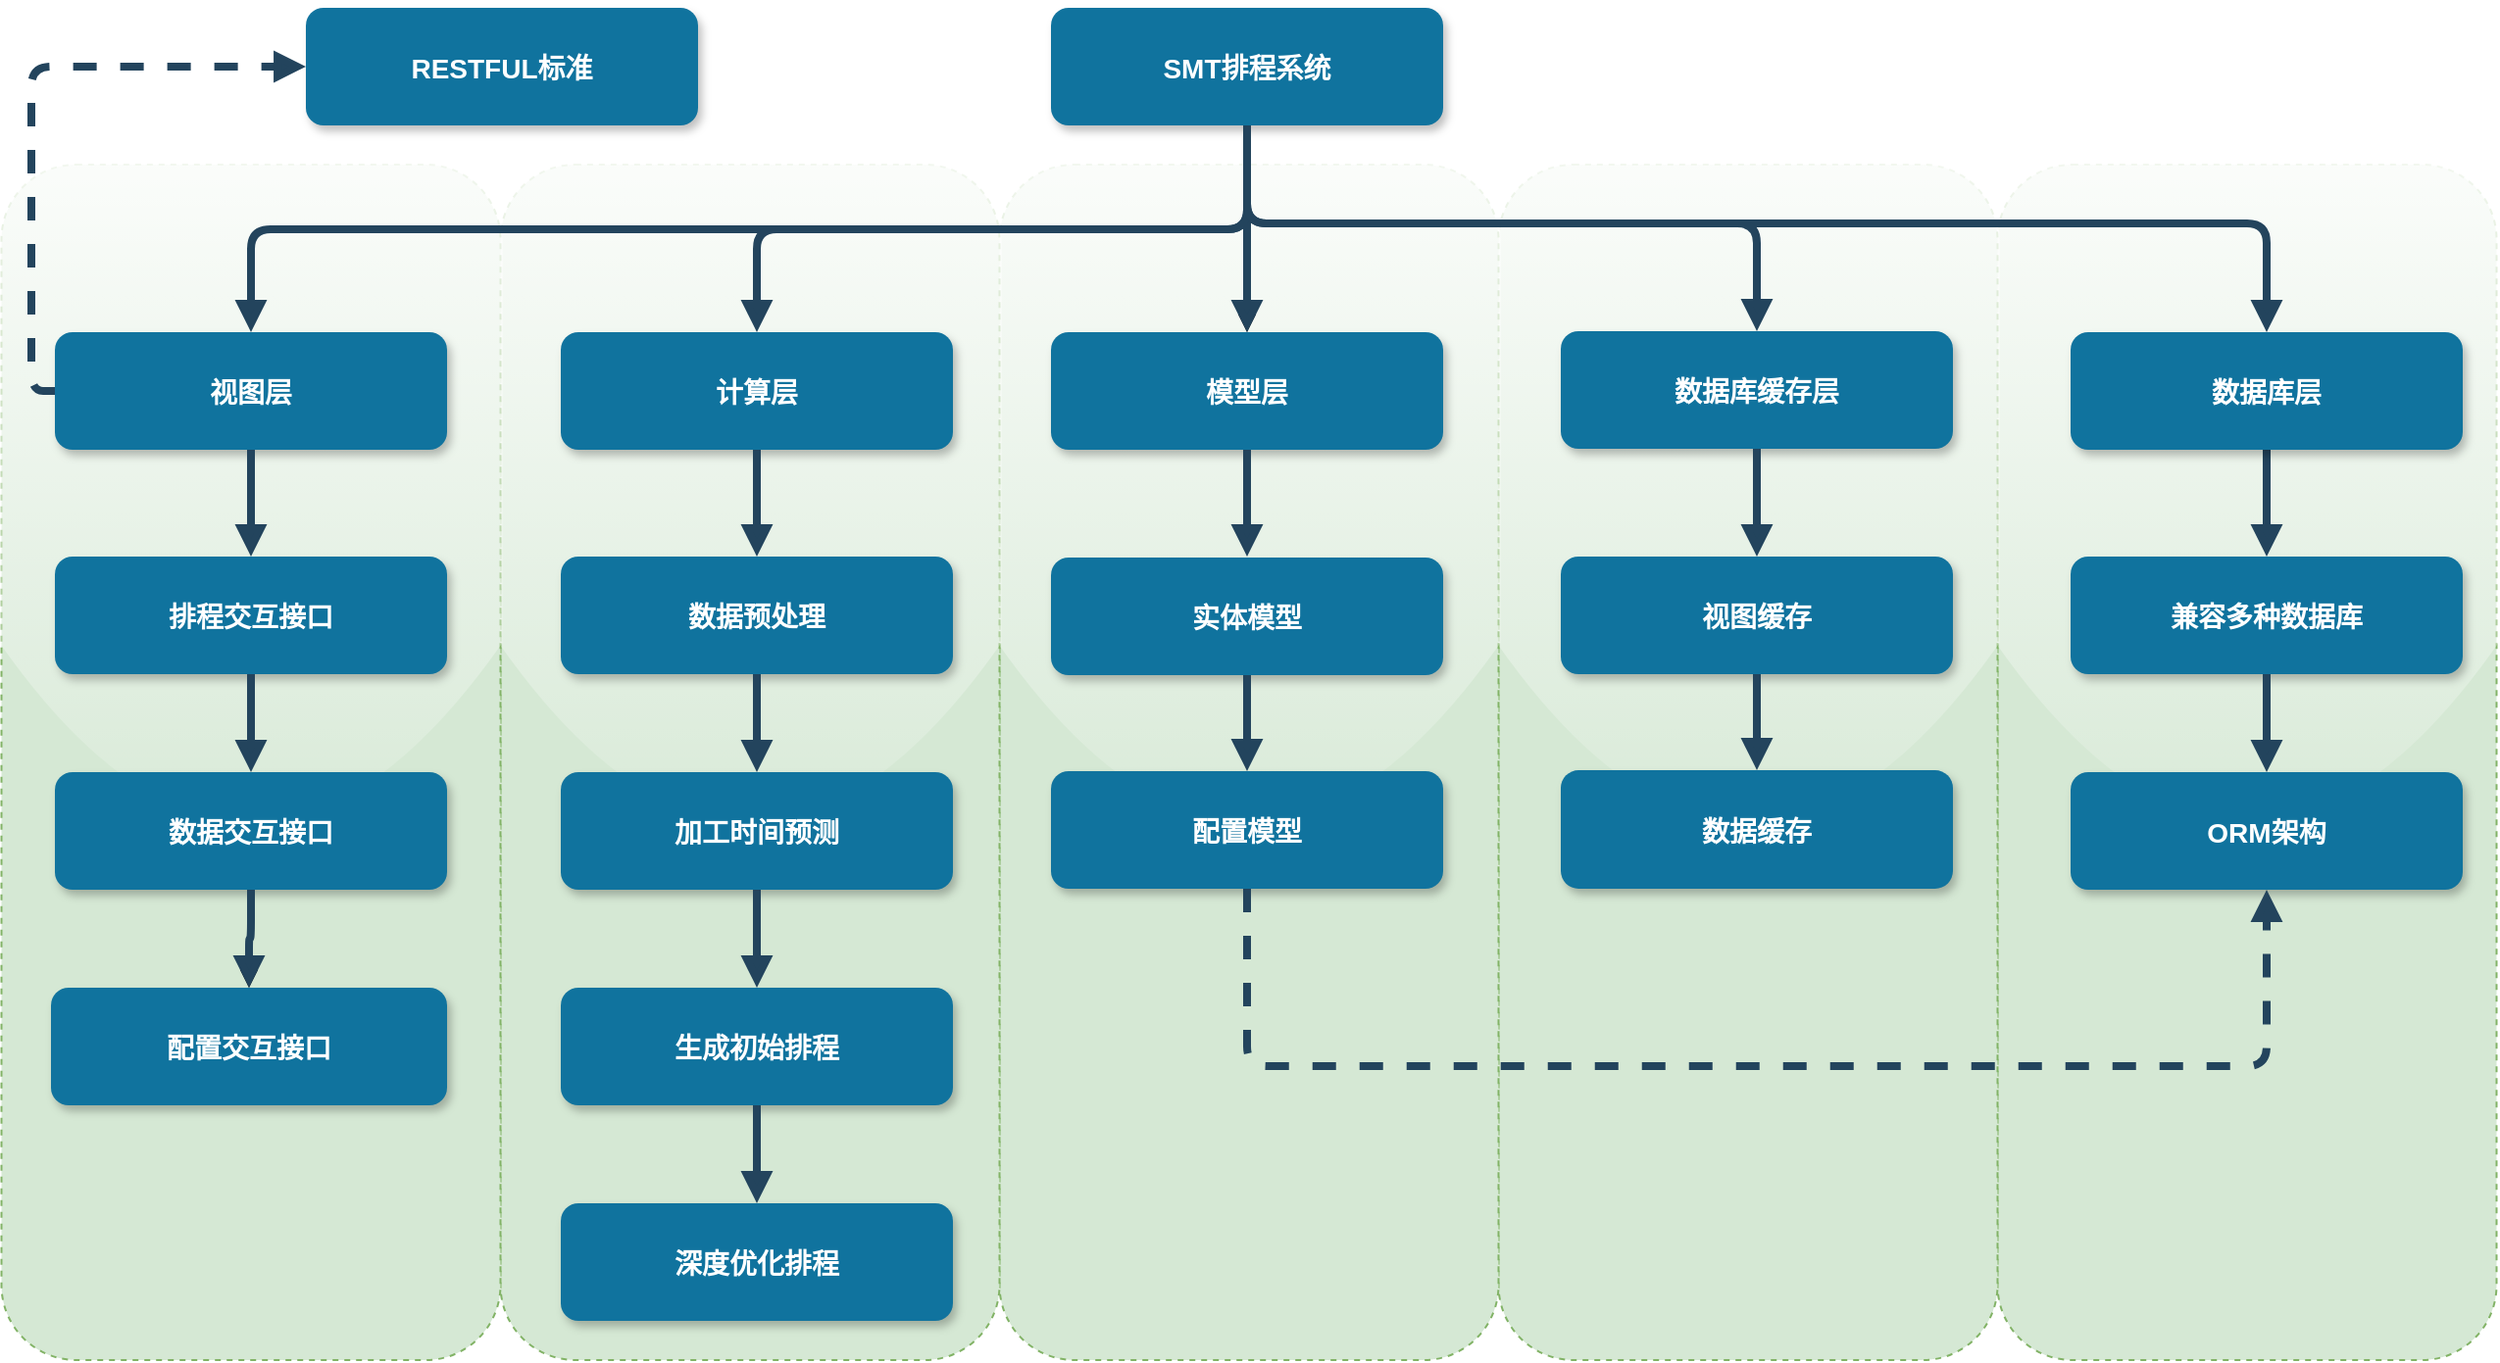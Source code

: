 <mxfile version="16.6.5" type="github">
  <diagram name="Page-1" id="97916047-d0de-89f5-080d-49f4d83e522f">
    <mxGraphModel dx="1730" dy="947" grid="1" gridSize="10" guides="1" tooltips="1" connect="1" arrows="1" fold="1" page="1" pageScale="1.5" pageWidth="1169" pageHeight="827" background="none" math="0" shadow="0">
      <root>
        <mxCell id="0" />
        <mxCell id="1" parent="0" />
        <mxCell id="m55bq4Gwwuvth0uvntmI-77" value="" style="rounded=1;whiteSpace=wrap;html=1;fillColor=#d5e8d4;strokeColor=#82b366;glass=1;shadow=0;sketch=0;dashed=1;" vertex="1" parent="1">
          <mxGeometry x="1292.75" y="370" width="254.5" height="610" as="geometry" />
        </mxCell>
        <mxCell id="m55bq4Gwwuvth0uvntmI-76" value="" style="rounded=1;whiteSpace=wrap;html=1;fillColor=#d5e8d4;strokeColor=#82b366;glass=1;shadow=0;sketch=0;dashed=1;" vertex="1" parent="1">
          <mxGeometry x="1038.25" y="370" width="254.5" height="610" as="geometry" />
        </mxCell>
        <mxCell id="m55bq4Gwwuvth0uvntmI-75" value="" style="rounded=1;whiteSpace=wrap;html=1;fillColor=#d5e8d4;strokeColor=#82b366;glass=1;shadow=0;sketch=0;dashed=1;" vertex="1" parent="1">
          <mxGeometry x="783.75" y="370" width="254.5" height="610" as="geometry" />
        </mxCell>
        <mxCell id="m55bq4Gwwuvth0uvntmI-74" value="" style="rounded=1;whiteSpace=wrap;html=1;fillColor=#d5e8d4;strokeColor=#82b366;glass=1;shadow=0;sketch=0;dashed=1;" vertex="1" parent="1">
          <mxGeometry x="529.25" y="370" width="254.5" height="610" as="geometry" />
        </mxCell>
        <mxCell id="m55bq4Gwwuvth0uvntmI-73" value="" style="rounded=1;whiteSpace=wrap;html=1;fillColor=#d5e8d4;strokeColor=#82b366;glass=1;shadow=0;sketch=0;dashed=1;" vertex="1" parent="1">
          <mxGeometry x="274.75" y="370" width="254.5" height="610" as="geometry" />
        </mxCell>
        <mxCell id="m55bq4Gwwuvth0uvntmI-55" value="" style="edgeStyle=orthogonalEdgeStyle;rounded=0;orthogonalLoop=1;jettySize=auto;html=1;" edge="1" parent="1" source="2" target="5">
          <mxGeometry relative="1" as="geometry" />
        </mxCell>
        <mxCell id="2" value="SMT排程系统" style="rounded=1;fillColor=#10739E;strokeColor=none;shadow=1;gradientColor=none;fontStyle=1;fontColor=#FFFFFF;fontSize=14;" parent="1" vertex="1">
          <mxGeometry x="810" y="290" width="200" height="60" as="geometry" />
        </mxCell>
        <mxCell id="4" value="视图层" style="rounded=1;fillColor=#10739E;strokeColor=none;shadow=1;gradientColor=none;fontStyle=1;fontColor=#FFFFFF;fontSize=14;" parent="1" vertex="1">
          <mxGeometry x="302" y="455.5" width="200" height="60" as="geometry" />
        </mxCell>
        <mxCell id="5" value="模型层" style="rounded=1;fillColor=#10739E;strokeColor=none;shadow=1;gradientColor=none;fontStyle=1;fontColor=#FFFFFF;fontSize=14;" parent="1" vertex="1">
          <mxGeometry x="810" y="455.5" width="200" height="60" as="geometry" />
        </mxCell>
        <mxCell id="6" value="计算层" style="rounded=1;fillColor=#10739E;strokeColor=none;shadow=1;gradientColor=none;fontStyle=1;fontColor=#FFFFFF;fontSize=14;" parent="1" vertex="1">
          <mxGeometry x="560" y="455.5" width="200" height="60" as="geometry" />
        </mxCell>
        <mxCell id="7" value="RESTFUL标准" style="rounded=1;fillColor=#10739E;strokeColor=none;shadow=1;gradientColor=none;fontStyle=1;fontColor=#FFFFFF;fontSize=14;" parent="1" vertex="1">
          <mxGeometry x="430" y="290" width="200" height="60" as="geometry" />
        </mxCell>
        <mxCell id="8" value="排程交互接口" style="rounded=1;fillColor=#10739E;strokeColor=none;shadow=1;gradientColor=none;fontStyle=1;fontColor=#FFFFFF;fontSize=14;" parent="1" vertex="1">
          <mxGeometry x="302" y="570" width="200" height="60" as="geometry" />
        </mxCell>
        <mxCell id="m55bq4Gwwuvth0uvntmI-64" value="" style="edgeStyle=orthogonalEdgeStyle;rounded=0;orthogonalLoop=1;jettySize=auto;html=1;" edge="1" parent="1" source="9" target="10">
          <mxGeometry relative="1" as="geometry" />
        </mxCell>
        <mxCell id="9" value="数据交互接口" style="rounded=1;fillColor=#10739E;strokeColor=none;shadow=1;gradientColor=none;fontStyle=1;fontColor=#FFFFFF;fontSize=14;" parent="1" vertex="1">
          <mxGeometry x="302" y="680" width="200" height="60" as="geometry" />
        </mxCell>
        <mxCell id="10" value="配置交互接口" style="rounded=1;fillColor=#10739E;strokeColor=none;shadow=1;gradientColor=none;fontStyle=1;fontColor=#FFFFFF;fontSize=14;" parent="1" vertex="1">
          <mxGeometry x="300" y="790" width="202" height="60" as="geometry" />
        </mxCell>
        <mxCell id="13" value="实体模型" style="rounded=1;fillColor=#10739E;strokeColor=none;shadow=1;gradientColor=none;fontStyle=1;fontColor=#FFFFFF;fontSize=14;" parent="1" vertex="1">
          <mxGeometry x="810" y="570.5" width="200" height="60" as="geometry" />
        </mxCell>
        <mxCell id="14" value="配置模型" style="rounded=1;fillColor=#10739E;strokeColor=none;shadow=1;gradientColor=none;fontStyle=1;fontColor=#FFFFFF;fontSize=14;" parent="1" vertex="1">
          <mxGeometry x="810" y="679.5" width="200" height="60" as="geometry" />
        </mxCell>
        <mxCell id="18" value="数据库缓存层" style="rounded=1;fillColor=#10739E;strokeColor=none;shadow=1;gradientColor=none;fontStyle=1;fontColor=#FFFFFF;fontSize=14;" parent="1" vertex="1">
          <mxGeometry x="1070" y="455" width="200" height="60" as="geometry" />
        </mxCell>
        <mxCell id="19" value="数据预处理" style="rounded=1;fillColor=#10739E;strokeColor=none;shadow=1;gradientColor=none;fontStyle=1;fontColor=#FFFFFF;fontSize=14;" parent="1" vertex="1">
          <mxGeometry x="560" y="570" width="200" height="60" as="geometry" />
        </mxCell>
        <mxCell id="20" value="加工时间预测" style="rounded=1;fillColor=#10739E;strokeColor=none;shadow=1;gradientColor=none;fontStyle=1;fontColor=#FFFFFF;fontSize=14;" parent="1" vertex="1">
          <mxGeometry x="560" y="680" width="200" height="60" as="geometry" />
        </mxCell>
        <mxCell id="21" value="生成初始排程" style="rounded=1;fillColor=#10739E;strokeColor=none;shadow=1;gradientColor=none;fontStyle=1;fontColor=#FFFFFF;fontSize=14;" parent="1" vertex="1">
          <mxGeometry x="560" y="790" width="200" height="60" as="geometry" />
        </mxCell>
        <mxCell id="22" value="深度优化排程" style="rounded=1;fillColor=#10739E;strokeColor=none;shadow=1;gradientColor=none;fontStyle=1;fontColor=#FFFFFF;fontSize=14;" parent="1" vertex="1">
          <mxGeometry x="560" y="900" width="200" height="60" as="geometry" />
        </mxCell>
        <mxCell id="23" value="视图缓存" style="rounded=1;fillColor=#10739E;strokeColor=none;shadow=1;gradientColor=none;fontStyle=1;fontColor=#FFFFFF;fontSize=14;" parent="1" vertex="1">
          <mxGeometry x="1070" y="570" width="200" height="60" as="geometry" />
        </mxCell>
        <mxCell id="24" value="兼容多种数据库" style="rounded=1;fillColor=#10739E;strokeColor=none;shadow=1;gradientColor=none;fontStyle=1;fontColor=#FFFFFF;fontSize=14;" parent="1" vertex="1">
          <mxGeometry x="1330" y="570" width="200" height="60" as="geometry" />
        </mxCell>
        <mxCell id="25" value="数据缓存" style="rounded=1;fillColor=#10739E;strokeColor=none;shadow=1;gradientColor=none;fontStyle=1;fontColor=#FFFFFF;fontSize=14;" parent="1" vertex="1">
          <mxGeometry x="1070" y="679" width="200" height="60.5" as="geometry" />
        </mxCell>
        <mxCell id="26" value="ORM架构" style="rounded=1;fillColor=#10739E;strokeColor=none;shadow=1;gradientColor=none;fontStyle=1;fontColor=#FFFFFF;fontSize=14;" parent="1" vertex="1">
          <mxGeometry x="1330" y="680" width="200" height="60" as="geometry" />
        </mxCell>
        <mxCell id="30" value="" style="edgeStyle=elbowEdgeStyle;elbow=vertical;strokeWidth=4;endArrow=block;endFill=1;fontStyle=1;strokeColor=#23445D;exitX=0.5;exitY=1;exitDx=0;exitDy=0;" parent="1" source="2" target="5" edge="1">
          <mxGeometry x="22" y="165.5" width="100" height="100" as="geometry">
            <mxPoint x="772" y="405.5" as="sourcePoint" />
            <mxPoint x="122" y="165.5" as="targetPoint" />
          </mxGeometry>
        </mxCell>
        <mxCell id="31" value="" style="edgeStyle=elbowEdgeStyle;elbow=vertical;strokeWidth=4;endArrow=block;endFill=1;fontStyle=1;strokeColor=#23445D;exitX=0.5;exitY=1;exitDx=0;exitDy=0;" parent="1" source="2" target="4" edge="1">
          <mxGeometry x="22" y="165.5" width="100" height="100" as="geometry">
            <mxPoint x="772" y="405.5" as="sourcePoint" />
            <mxPoint x="122" y="165.5" as="targetPoint" />
          </mxGeometry>
        </mxCell>
        <mxCell id="32" value="" style="edgeStyle=elbowEdgeStyle;elbow=vertical;strokeWidth=4;endArrow=block;endFill=1;fontStyle=1;strokeColor=#23445D;exitX=0.5;exitY=1;exitDx=0;exitDy=0;" parent="1" source="2" target="6" edge="1">
          <mxGeometry x="22" y="165.5" width="100" height="100" as="geometry">
            <mxPoint x="772" y="405.5" as="sourcePoint" />
            <mxPoint x="122" y="165.5" as="targetPoint" />
          </mxGeometry>
        </mxCell>
        <mxCell id="33" value="" style="edgeStyle=elbowEdgeStyle;elbow=vertical;strokeWidth=4;endArrow=block;endFill=1;fontStyle=1;dashed=1;strokeColor=#23445D;exitX=0;exitY=0.5;exitDx=0;exitDy=0;" parent="1" source="4" target="7" edge="1">
          <mxGeometry x="22" y="165.5" width="100" height="100" as="geometry">
            <mxPoint x="22" y="265.5" as="sourcePoint" />
            <mxPoint x="122" y="165.5" as="targetPoint" />
            <Array as="points">
              <mxPoint x="290" y="410" />
              <mxPoint x="460" y="380" />
              <mxPoint x="260" y="480" />
              <mxPoint x="250" y="486" />
              <mxPoint x="1062" y="295.5" />
            </Array>
          </mxGeometry>
        </mxCell>
        <mxCell id="37" value="" style="edgeStyle=elbowEdgeStyle;elbow=vertical;strokeWidth=4;endArrow=block;endFill=1;fontStyle=1;strokeColor=#23445D;exitX=0.5;exitY=1;exitDx=0;exitDy=0;entryX=0.5;entryY=0;entryDx=0;entryDy=0;" parent="1" source="2" target="m55bq4Gwwuvth0uvntmI-56" edge="1">
          <mxGeometry x="22" y="165.5" width="100" height="100" as="geometry">
            <mxPoint x="772" y="405.5" as="sourcePoint" />
            <mxPoint x="122" y="165.5" as="targetPoint" />
            <Array as="points">
              <mxPoint x="1320" y="400" />
              <mxPoint x="972" y="555.5" />
            </Array>
          </mxGeometry>
        </mxCell>
        <mxCell id="38" value="" style="edgeStyle=elbowEdgeStyle;elbow=vertical;strokeWidth=4;endArrow=block;endFill=1;fontStyle=1;strokeColor=#23445D;" parent="1" source="8" target="9" edge="1">
          <mxGeometry x="82" y="130" width="100" height="100" as="geometry">
            <mxPoint x="82" y="230" as="sourcePoint" />
            <mxPoint x="182" y="130" as="targetPoint" />
          </mxGeometry>
        </mxCell>
        <mxCell id="39" value="" style="edgeStyle=elbowEdgeStyle;elbow=vertical;strokeWidth=4;endArrow=block;endFill=1;fontStyle=1;strokeColor=#23445D;" parent="1" source="9" target="10" edge="1">
          <mxGeometry x="82" y="140" width="100" height="100" as="geometry">
            <mxPoint x="82" y="240" as="sourcePoint" />
            <mxPoint x="182" y="140" as="targetPoint" />
          </mxGeometry>
        </mxCell>
        <mxCell id="42" value="" style="edgeStyle=elbowEdgeStyle;elbow=vertical;strokeWidth=4;endArrow=block;endFill=1;fontStyle=1;strokeColor=#23445D;" parent="1" source="13" target="14" edge="1">
          <mxGeometry x="320" y="120.5" width="100" height="100" as="geometry">
            <mxPoint x="320" y="220.5" as="sourcePoint" />
            <mxPoint x="420" y="120.5" as="targetPoint" />
          </mxGeometry>
        </mxCell>
        <mxCell id="43" value="" style="edgeStyle=elbowEdgeStyle;elbow=vertical;strokeWidth=4;endArrow=block;endFill=1;fontStyle=1;strokeColor=#23445D;exitX=0.5;exitY=1;exitDx=0;exitDy=0;entryX=0.5;entryY=0;entryDx=0;entryDy=0;" parent="1" source="5" target="13" edge="1">
          <mxGeometry x="330" y="175.5" width="100" height="100" as="geometry">
            <mxPoint x="998" y="810" as="sourcePoint" />
            <mxPoint x="928" y="810" as="targetPoint" />
            <Array as="points">
              <mxPoint x="948" y="570" />
            </Array>
          </mxGeometry>
        </mxCell>
        <mxCell id="47" value="" style="edgeStyle=elbowEdgeStyle;elbow=vertical;strokeWidth=4;endArrow=block;endFill=1;fontStyle=1;strokeColor=#23445D;" parent="1" source="19" target="20" edge="1">
          <mxGeometry x="-210" y="40" width="100" height="100" as="geometry">
            <mxPoint x="-210" y="140" as="sourcePoint" />
            <mxPoint x="-110" y="40" as="targetPoint" />
          </mxGeometry>
        </mxCell>
        <mxCell id="48" value="" style="edgeStyle=elbowEdgeStyle;elbow=vertical;strokeWidth=4;endArrow=block;endFill=1;fontStyle=1;strokeColor=#23445D;" parent="1" source="20" target="21" edge="1">
          <mxGeometry x="-210" y="60" width="100" height="100" as="geometry">
            <mxPoint x="-210" y="160" as="sourcePoint" />
            <mxPoint x="-110" y="60" as="targetPoint" />
          </mxGeometry>
        </mxCell>
        <mxCell id="49" value="" style="edgeStyle=elbowEdgeStyle;elbow=vertical;strokeWidth=4;endArrow=block;endFill=1;fontStyle=1;strokeColor=#23445D;" parent="1" source="21" target="22" edge="1">
          <mxGeometry x="-210" y="75.5" width="100" height="100" as="geometry">
            <mxPoint x="-210" y="175.5" as="sourcePoint" />
            <mxPoint x="-110" y="75.5" as="targetPoint" />
          </mxGeometry>
        </mxCell>
        <mxCell id="50" value="" style="edgeStyle=elbowEdgeStyle;elbow=vertical;strokeWidth=4;endArrow=block;endFill=1;fontStyle=1;strokeColor=#23445D;exitX=0.5;exitY=1;exitDx=0;exitDy=0;" parent="1" source="m55bq4Gwwuvth0uvntmI-56" target="24" edge="1">
          <mxGeometry x="290" y="120" width="100" height="100" as="geometry">
            <mxPoint x="290" y="220" as="sourcePoint" />
            <mxPoint x="390" y="120" as="targetPoint" />
          </mxGeometry>
        </mxCell>
        <mxCell id="51" value="" style="edgeStyle=elbowEdgeStyle;elbow=vertical;strokeWidth=4;endArrow=block;endFill=1;fontStyle=1;strokeColor=#23445D;exitX=0.5;exitY=1;exitDx=0;exitDy=0;" parent="1" source="23" target="25" edge="1">
          <mxGeometry x="270" y="129" width="100" height="100" as="geometry">
            <mxPoint x="270" y="229" as="sourcePoint" />
            <mxPoint x="370" y="129" as="targetPoint" />
          </mxGeometry>
        </mxCell>
        <mxCell id="52" value="" style="edgeStyle=elbowEdgeStyle;elbow=vertical;strokeWidth=4;endArrow=block;endFill=1;fontStyle=1;strokeColor=#23445D;exitX=0.5;exitY=1;exitDx=0;exitDy=0;" parent="1" source="24" target="26" edge="1">
          <mxGeometry x="290" y="140" width="100" height="100" as="geometry">
            <mxPoint x="290" y="240" as="sourcePoint" />
            <mxPoint x="390" y="140" as="targetPoint" />
          </mxGeometry>
        </mxCell>
        <mxCell id="55" value="" style="edgeStyle=elbowEdgeStyle;elbow=vertical;strokeWidth=4;endArrow=block;endFill=1;fontStyle=1;strokeColor=#23445D;exitX=0.5;exitY=1;exitDx=0;exitDy=0;" parent="1" source="2" target="18" edge="1">
          <mxGeometry x="22" y="165.5" width="100" height="100" as="geometry">
            <mxPoint x="772" y="270" as="sourcePoint" />
            <mxPoint x="122" y="165.5" as="targetPoint" />
            <Array as="points">
              <mxPoint x="1020" y="400" />
              <mxPoint x="1220" y="400" />
              <mxPoint x="942" y="555.5" />
            </Array>
          </mxGeometry>
        </mxCell>
        <mxCell id="m55bq4Gwwuvth0uvntmI-56" value="数据库层" style="rounded=1;fillColor=#10739E;strokeColor=none;shadow=1;gradientColor=none;fontStyle=1;fontColor=#FFFFFF;fontSize=14;" vertex="1" parent="1">
          <mxGeometry x="1330" y="455.5" width="200" height="60" as="geometry" />
        </mxCell>
        <mxCell id="m55bq4Gwwuvth0uvntmI-62" value="" style="edgeStyle=elbowEdgeStyle;elbow=vertical;strokeWidth=4;endArrow=block;endFill=1;fontStyle=1;strokeColor=#23445D;entryX=0.5;entryY=0;entryDx=0;entryDy=0;exitX=0.5;exitY=1;exitDx=0;exitDy=0;" edge="1" parent="1" source="4" target="8">
          <mxGeometry x="81.17" y="95.5" width="100" height="100" as="geometry">
            <mxPoint x="401.17" y="615.5" as="sourcePoint" />
            <mxPoint x="401.17" y="635.5" as="targetPoint" />
            <Array as="points" />
          </mxGeometry>
        </mxCell>
        <mxCell id="m55bq4Gwwuvth0uvntmI-65" value="" style="edgeStyle=elbowEdgeStyle;elbow=vertical;strokeWidth=4;endArrow=block;endFill=1;fontStyle=1;strokeColor=#23445D;exitX=0.5;exitY=1;exitDx=0;exitDy=0;entryX=0.5;entryY=0;entryDx=0;entryDy=0;" edge="1" parent="1" source="6" target="19">
          <mxGeometry x="89.17" y="200" width="100" height="100" as="geometry">
            <mxPoint x="669.17" y="540" as="sourcePoint" />
            <mxPoint x="669.17" y="595" as="targetPoint" />
            <Array as="points" />
          </mxGeometry>
        </mxCell>
        <mxCell id="m55bq4Gwwuvth0uvntmI-67" value="" style="edgeStyle=elbowEdgeStyle;elbow=vertical;strokeWidth=4;endArrow=block;endFill=1;fontStyle=1;strokeColor=#23445D;exitX=0.5;exitY=1;exitDx=0;exitDy=0;entryX=0.5;entryY=0;entryDx=0;entryDy=0;" edge="1" parent="1" source="18" target="23">
          <mxGeometry x="20" y="125" width="100" height="100" as="geometry">
            <mxPoint x="1160" y="625" as="sourcePoint" />
            <mxPoint x="1160" y="675" as="targetPoint" />
            <Array as="points" />
          </mxGeometry>
        </mxCell>
        <mxCell id="m55bq4Gwwuvth0uvntmI-68" value="" style="edgeStyle=elbowEdgeStyle;elbow=vertical;strokeWidth=4;endArrow=block;endFill=1;fontStyle=1;dashed=1;strokeColor=#23445D;exitX=0.5;exitY=1;exitDx=0;exitDy=0;entryX=0.5;entryY=1;entryDx=0;entryDy=0;startArrow=none;" edge="1" parent="1" source="14" target="26">
          <mxGeometry x="350" y="705.5" width="100" height="100" as="geometry">
            <mxPoint x="630.0" y="1025.5" as="sourcePoint" />
            <mxPoint x="680" y="860" as="targetPoint" />
            <Array as="points">
              <mxPoint x="1160" y="830" />
              <mxPoint x="588" y="1020" />
              <mxPoint x="578" y="1026" />
              <mxPoint x="1390" y="835.5" />
            </Array>
          </mxGeometry>
        </mxCell>
      </root>
    </mxGraphModel>
  </diagram>
</mxfile>
